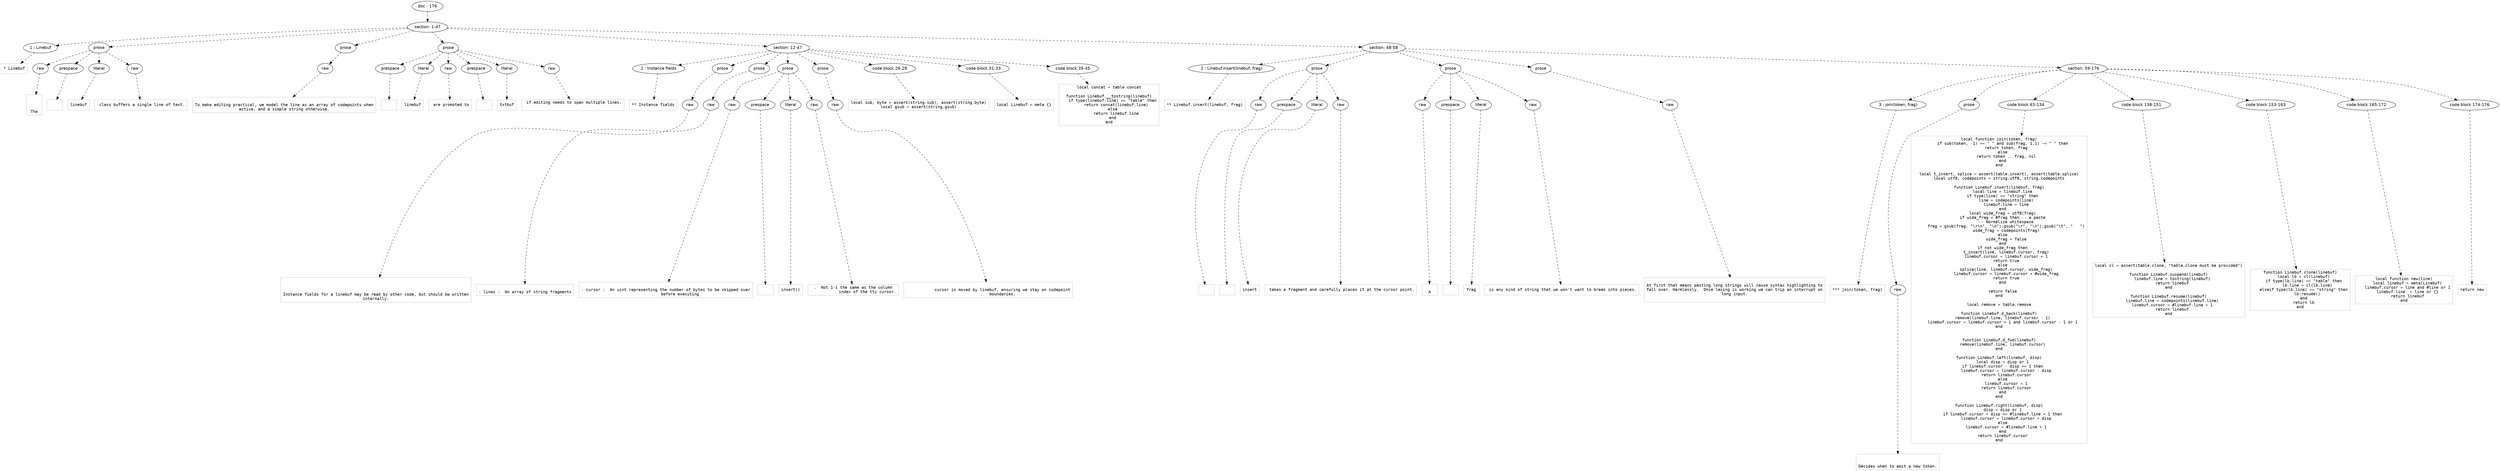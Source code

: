 digraph lpegNode {

node [fontname=Helvetica]
edge [style=dashed]

doc_0 [label="doc - 176"]


doc_0 -> { section_1}
{rank=same; section_1}

section_1 [label="section: 1-47"]


// END RANK doc_0

section_1 -> { header_2 prose_3 prose_4 prose_5 section_6 section_7}
{rank=same; header_2 prose_3 prose_4 prose_5 section_6 section_7}

header_2 [label="1 : Linebuf"]

prose_3 [label="prose"]

prose_4 [label="prose"]

prose_5 [label="prose"]

section_6 [label="section: 12-47"]

section_7 [label="section: 48-58"]


// END RANK section_1

header_2 -> leaf_8
leaf_8  [color=Gray,shape=rectangle,fontname=Inconsolata,label="* Linebuf"]
// END RANK header_2

prose_3 -> { raw_9 prespace_10 literal_11 raw_12}
{rank=same; raw_9 prespace_10 literal_11 raw_12}

raw_9 [label="raw"]

prespace_10 [label="prespace"]

literal_11 [label="literal"]

raw_12 [label="raw"]


// END RANK prose_3

raw_9 -> leaf_13
leaf_13  [color=Gray,shape=rectangle,fontname=Inconsolata,label="


The"]
// END RANK raw_9

prespace_10 -> leaf_14
leaf_14  [color=Gray,shape=rectangle,fontname=Inconsolata,label=" "]
// END RANK prespace_10

literal_11 -> leaf_15
leaf_15  [color=Gray,shape=rectangle,fontname=Inconsolata,label="linebuf"]
// END RANK literal_11

raw_12 -> leaf_16
leaf_16  [color=Gray,shape=rectangle,fontname=Inconsolata,label=" class buffers a single line of text.
"]
// END RANK raw_12

prose_4 -> { raw_17}
{rank=same; raw_17}

raw_17 [label="raw"]


// END RANK prose_4

raw_17 -> leaf_18
leaf_18  [color=Gray,shape=rectangle,fontname=Inconsolata,label="
To make editing practical, we model the line as an array of codepoints when
active, and a simple string otherwise.
"]
// END RANK raw_17

prose_5 -> { prespace_19 literal_20 raw_21 prespace_22 literal_23 raw_24}
{rank=same; prespace_19 literal_20 raw_21 prespace_22 literal_23 raw_24}

prespace_19 [label="prespace"]

literal_20 [label="literal"]

raw_21 [label="raw"]

prespace_22 [label="prespace"]

literal_23 [label="literal"]

raw_24 [label="raw"]


// END RANK prose_5

prespace_19 -> leaf_25
leaf_25  [color=Gray,shape=rectangle,fontname=Inconsolata,label=""]
// END RANK prespace_19

literal_20 -> leaf_26
leaf_26  [color=Gray,shape=rectangle,fontname=Inconsolata,label="linebuf"]
// END RANK literal_20

raw_21 -> leaf_27
leaf_27  [color=Gray,shape=rectangle,fontname=Inconsolata,label=" are promoted to"]
// END RANK raw_21

prespace_22 -> leaf_28
leaf_28  [color=Gray,shape=rectangle,fontname=Inconsolata,label=" "]
// END RANK prespace_22

literal_23 -> leaf_29
leaf_29  [color=Gray,shape=rectangle,fontname=Inconsolata,label="txtbuf"]
// END RANK literal_23

raw_24 -> leaf_30
leaf_30  [color=Gray,shape=rectangle,fontname=Inconsolata,label=" if editing needs to span multiple lines.

"]
// END RANK raw_24

section_6 -> { header_31 prose_32 prose_33 prose_34 prose_35 codeblock_36 codeblock_37 codeblock_38}
{rank=same; header_31 prose_32 prose_33 prose_34 prose_35 codeblock_36 codeblock_37 codeblock_38}

header_31 [label="2 : Instance fields"]

prose_32 [label="prose"]

prose_33 [label="prose"]

prose_34 [label="prose"]

prose_35 [label="prose"]

codeblock_36 [label="code block 26-29"]

codeblock_37 [label="code block 31-33"]

codeblock_38 [label="code block 35-45"]


// END RANK section_6

header_31 -> leaf_39
leaf_39  [color=Gray,shape=rectangle,fontname=Inconsolata,label="** Instance fields"]
// END RANK header_31

prose_32 -> { raw_40}
{rank=same; raw_40}

raw_40 [label="raw"]


// END RANK prose_32

raw_40 -> leaf_41
leaf_41  [color=Gray,shape=rectangle,fontname=Inconsolata,label="


Instance fields for a linebuf may be read by other code, but should be written
internally.
"]
// END RANK raw_40

prose_33 -> { raw_42}
{rank=same; raw_42}

raw_42 [label="raw"]


// END RANK prose_33

raw_42 -> leaf_43
leaf_43  [color=Gray,shape=rectangle,fontname=Inconsolata,label="
- lines :  An array of string fragments
"]
// END RANK raw_42

prose_34 -> { raw_44 prespace_45 literal_46 raw_47}
{rank=same; raw_44 prespace_45 literal_46 raw_47}

raw_44 [label="raw"]

prespace_45 [label="prespace"]

literal_46 [label="literal"]

raw_47 [label="raw"]


// END RANK prose_34

raw_44 -> leaf_48
leaf_48  [color=Gray,shape=rectangle,fontname=Inconsolata,label="
- cursor :  An uint representing the number of bytes to be skipped over
            before executing"]
// END RANK raw_44

prespace_45 -> leaf_49
leaf_49  [color=Gray,shape=rectangle,fontname=Inconsolata,label=" "]
// END RANK prespace_45

literal_46 -> leaf_50
leaf_50  [color=Gray,shape=rectangle,fontname=Inconsolata,label="insert()"]
// END RANK literal_46

raw_47 -> leaf_51
leaf_51  [color=Gray,shape=rectangle,fontname=Inconsolata,label=".  Not 1-1 the same as the column
            index of the tty cursor.
"]
// END RANK raw_47

prose_35 -> { raw_52}
{rank=same; raw_52}

raw_52 [label="raw"]


// END RANK prose_35

raw_52 -> leaf_53
leaf_53  [color=Gray,shape=rectangle,fontname=Inconsolata,label="
            cursor is moved by linebuf, ensuring we stay on codepoint
            boundaries."]
// END RANK raw_52

codeblock_36 -> leaf_54
leaf_54  [color=Gray,shape=rectangle,fontname=Inconsolata,label="local sub, byte = assert(string.sub), assert(string.byte)
local gsub = assert(string.gsub)"]
// END RANK codeblock_36

codeblock_37 -> leaf_55
leaf_55  [color=Gray,shape=rectangle,fontname=Inconsolata,label="local Linebuf = meta {}"]
// END RANK codeblock_37

codeblock_38 -> leaf_56
leaf_56  [color=Gray,shape=rectangle,fontname=Inconsolata,label="local concat = table.concat

function Linebuf.__tostring(linebuf)
   if type(linebuf.line) == \"table\" then
      return concat(linebuf.line)
   else
      return linebuf.line
   end
end"]
// END RANK codeblock_38

section_7 -> { header_57 prose_58 prose_59 prose_60 section_61}
{rank=same; header_57 prose_58 prose_59 prose_60 section_61}

header_57 [label="2 : Linebuf.insert(linebuf, frag)"]

prose_58 [label="prose"]

prose_59 [label="prose"]

prose_60 [label="prose"]

section_61 [label="section: 59-176"]


// END RANK section_7

header_57 -> leaf_62
leaf_62  [color=Gray,shape=rectangle,fontname=Inconsolata,label="** Linebuf.insert(linebuf, frag)"]
// END RANK header_57

prose_58 -> { raw_63 prespace_64 literal_65 raw_66}
{rank=same; raw_63 prespace_64 literal_65 raw_66}

raw_63 [label="raw"]

prespace_64 [label="prespace"]

literal_65 [label="literal"]

raw_66 [label="raw"]


// END RANK prose_58

raw_63 -> leaf_67
leaf_67  [color=Gray,shape=rectangle,fontname=Inconsolata,label=""]
// END RANK raw_63

prespace_64 -> leaf_68
leaf_68  [color=Gray,shape=rectangle,fontname=Inconsolata,label=""]
// END RANK prespace_64

literal_65 -> leaf_69
leaf_69  [color=Gray,shape=rectangle,fontname=Inconsolata,label="insert"]
// END RANK literal_65

raw_66 -> leaf_70
leaf_70  [color=Gray,shape=rectangle,fontname=Inconsolata,label=" takes a fragment and carefully places it at the cursor point.
"]
// END RANK raw_66

prose_59 -> { raw_71 prespace_72 literal_73 raw_74}
{rank=same; raw_71 prespace_72 literal_73 raw_74}

raw_71 [label="raw"]

prespace_72 [label="prespace"]

literal_73 [label="literal"]

raw_74 [label="raw"]


// END RANK prose_59

raw_71 -> leaf_75
leaf_75  [color=Gray,shape=rectangle,fontname=Inconsolata,label="
A"]
// END RANK raw_71

prespace_72 -> leaf_76
leaf_76  [color=Gray,shape=rectangle,fontname=Inconsolata,label=" "]
// END RANK prespace_72

literal_73 -> leaf_77
leaf_77  [color=Gray,shape=rectangle,fontname=Inconsolata,label="frag"]
// END RANK literal_73

raw_74 -> leaf_78
leaf_78  [color=Gray,shape=rectangle,fontname=Inconsolata,label=" is any kind of string that we won't want to break into pieces.
"]
// END RANK raw_74

prose_60 -> { raw_79}
{rank=same; raw_79}

raw_79 [label="raw"]


// END RANK prose_60

raw_79 -> leaf_80
leaf_80  [color=Gray,shape=rectangle,fontname=Inconsolata,label="
At first that means pasting long strings will cause syntax highlighting to
fall over. Harmlessly.  Once lexing is working we can trip an interrupt on
long input.

"]
// END RANK raw_79

section_61 -> { header_81 prose_82 codeblock_83 codeblock_84 codeblock_85 codeblock_86 codeblock_87}
{rank=same; header_81 prose_82 codeblock_83 codeblock_84 codeblock_85 codeblock_86 codeblock_87}

header_81 [label="3 : join(token, frag)"]

prose_82 [label="prose"]

codeblock_83 [label="code block 63-134"]

codeblock_84 [label="code block 138-151"]

codeblock_85 [label="code block 153-163"]

codeblock_86 [label="code block 165-172"]

codeblock_87 [label="code block 174-176"]


// END RANK section_61

header_81 -> leaf_88
leaf_88  [color=Gray,shape=rectangle,fontname=Inconsolata,label="*** join(token, frag)"]
// END RANK header_81

prose_82 -> { raw_89}
{rank=same; raw_89}

raw_89 [label="raw"]


// END RANK prose_82

raw_89 -> leaf_90
leaf_90  [color=Gray,shape=rectangle,fontname=Inconsolata,label="

Decides when to emit a new token.
"]
// END RANK raw_89

codeblock_83 -> leaf_91
leaf_91  [color=Gray,shape=rectangle,fontname=Inconsolata,label="local function join(token, frag)
   if sub(token, -1) == \" \" and sub(frag, 1,1) ~= \" \" then
      return token, frag
   else
      return token .. frag, nil
   end
end

local t_insert, splice = assert(table.insert), assert(table.splice)
local utf8, codepoints = string.utf8, string.codepoints

function Linebuf.insert(linebuf, frag)
   local line = linebuf.line
   if type(line) == \"string\" then
      line = codepoints(line)
      linebuf.line = line
   end
   local wide_frag = utf8(frag)
   if wide_frag < #frag then -- a paste
      -- Normalize whitespace
      frag = gsub(frag, \"\\r\\n\", \"\\n\"):gsub(\"\\r\", \"\\n\"):gsub(\"\\t\", \"   \")
      wide_frag = codepoints(frag)
   else
      wide_frag = false
   end
   if not wide_frag then
      t_insert(line, linebuf.cursor, frag)
      linebuf.cursor = linebuf.cursor + 1
      return true
   else
      splice(line, linebuf.cursor, wide_frag)
      linebuf.cursor = linebuf.cursor + #wide_frag
      return true
   end

   return false
end

local remove = table.remove

function Linebuf.d_back(linebuf)
   remove(linebuf.line, linebuf.cursor - 1)
   linebuf.cursor = linebuf.cursor > 1 and linebuf.cursor - 1 or 1
end


function Linebuf.d_fwd(linebuf)
   remove(linebuf.line, linebuf.cursor)
end

function Linebuf.left(linebuf, disp)
   local disp = disp or 1
   if linebuf.cursor - disp >= 1 then
      linebuf.cursor = linebuf.cursor - disp
      return linebuf.cursor
   else
      linebuf.cursor = 1
      return linebuf.cursor
   end
end

function Linebuf.right(linebuf, disp)
   disp = disp or 1
   if linebuf.cursor + disp <= #linebuf.line + 1 then
      linebuf.cursor = linebuf.cursor + disp
   else
      linebuf.cursor = #linebuf.line + 1
   end
   return linebuf.cursor
end"]
// END RANK codeblock_83

codeblock_84 -> leaf_92
leaf_92  [color=Gray,shape=rectangle,fontname=Inconsolata,label="local cl = assert(table.clone, \"table.clone must be provided\")

function Linebuf.suspend(linebuf)
   linebuf.line = tostring(linebuf)
   return linebuf
end

function Linebuf.resume(linebuf)
   linebuf.line = codepoints(linebuf.line)
   linebuf.cursor = #linebuf.line + 1
   return linebuf
end"]
// END RANK codeblock_84

codeblock_85 -> leaf_93
leaf_93  [color=Gray,shape=rectangle,fontname=Inconsolata,label="function Linebuf.clone(linebuf)
   local lb = cl(linebuf)
   if type(lb.line) == \"table\" then
      lb.line = cl(lb.line)
   elseif type(lb.line) == \"string\" then
      lb:resume()
   end
   return lb
end"]
// END RANK codeblock_85

codeblock_86 -> leaf_94
leaf_94  [color=Gray,shape=rectangle,fontname=Inconsolata,label="local function new(line)
   local linebuf = meta(Linebuf)
   linebuf.cursor = line and #line or 1
   linebuf.line  = line or {}
   return linebuf
end"]
// END RANK codeblock_86

codeblock_87 -> leaf_95
leaf_95  [color=Gray,shape=rectangle,fontname=Inconsolata,label="return new"]
// END RANK codeblock_87


}
